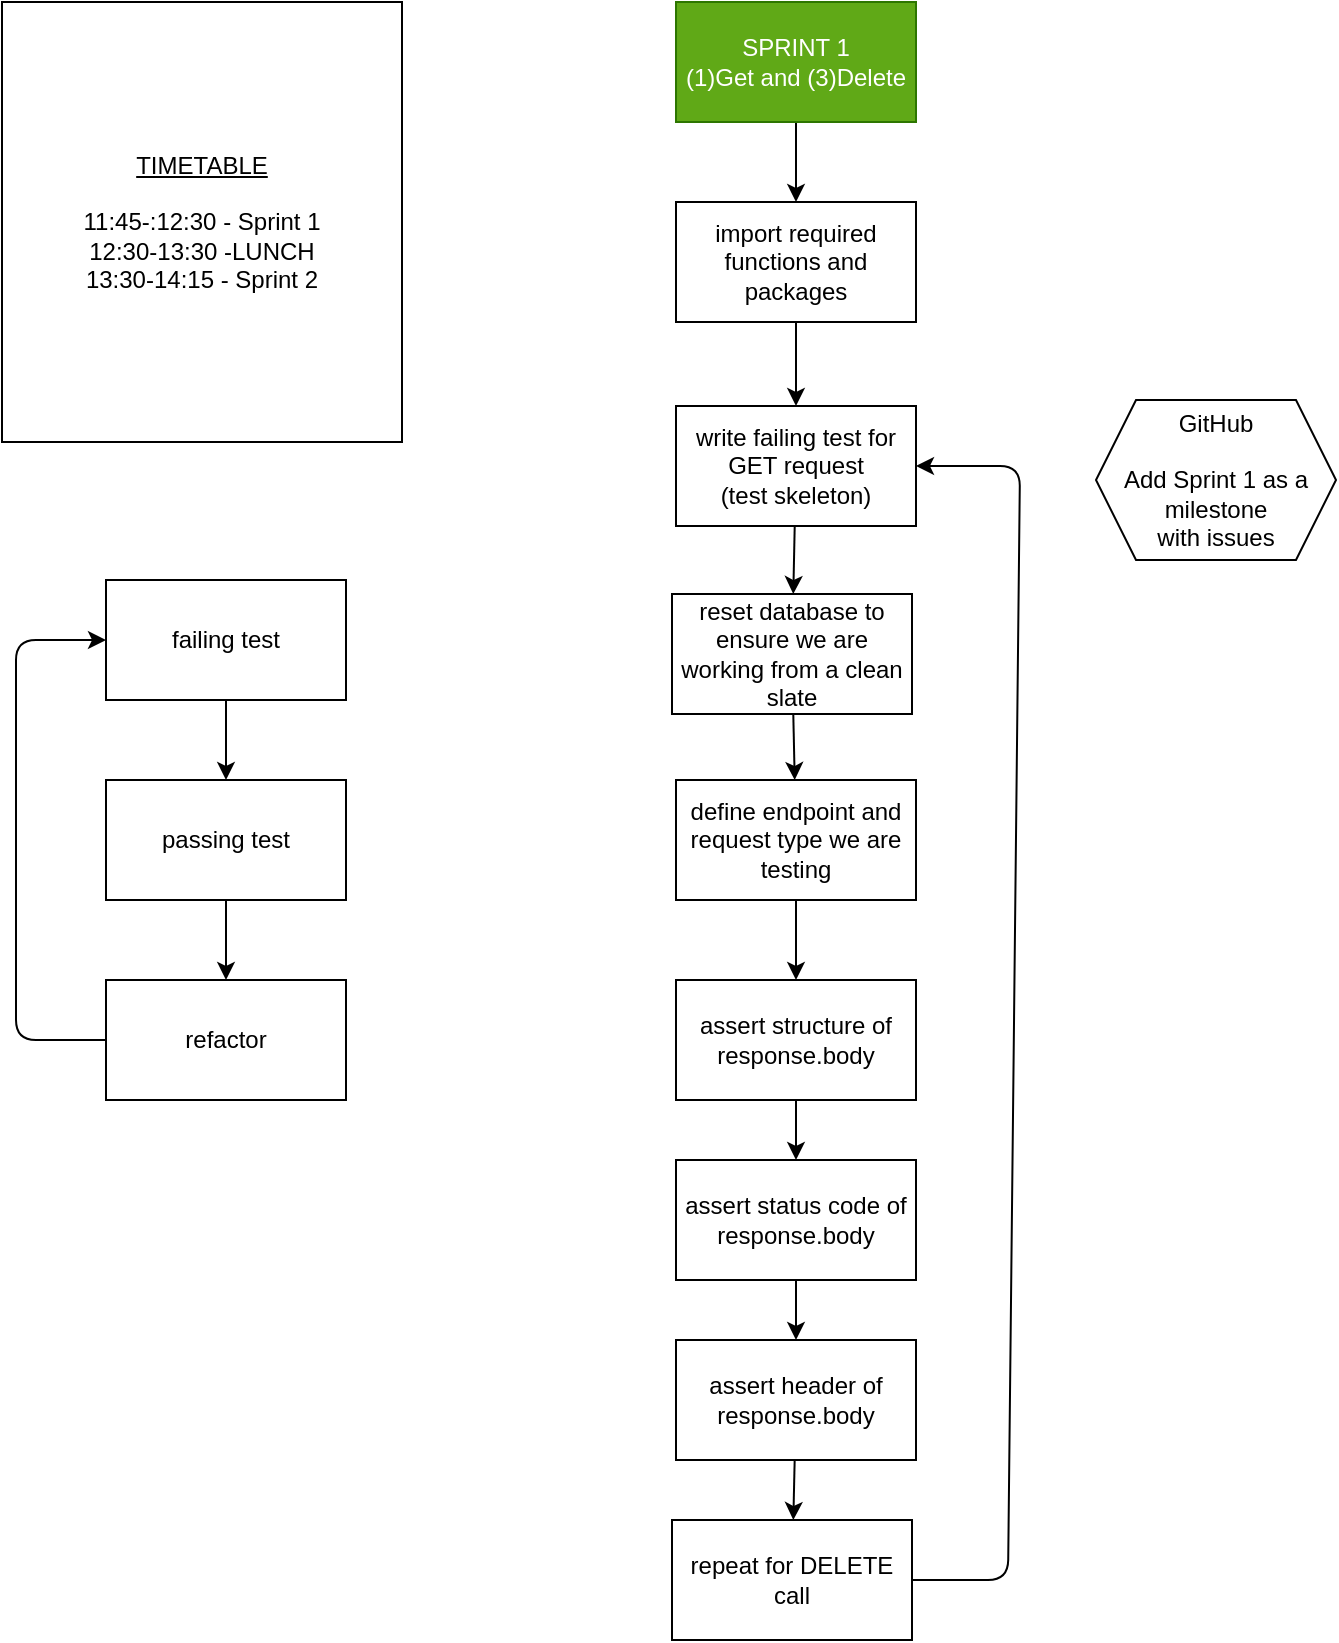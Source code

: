 <mxfile>
    <diagram id="qu6RDYhAJEcuWV4elglb" name="Page-1">
        <mxGraphModel dx="1212" dy="1114" grid="0" gridSize="10" guides="1" tooltips="1" connect="1" arrows="1" fold="1" page="0" pageScale="1" pageWidth="827" pageHeight="1169" math="0" shadow="0">
            <root>
                <mxCell id="0"/>
                <mxCell id="1" parent="0"/>
                <mxCell id="31" value="" style="edgeStyle=none;html=1;" parent="1" source="2" target="29" edge="1">
                    <mxGeometry relative="1" as="geometry"/>
                </mxCell>
                <mxCell id="2" value="SPRINT 1&lt;br&gt;(1)Get and (3)Delete" style="rounded=0;whiteSpace=wrap;html=1;fillColor=#60a917;fontColor=#ffffff;strokeColor=#2D7600;" parent="1" vertex="1">
                    <mxGeometry x="340" y="-189" width="120" height="60" as="geometry"/>
                </mxCell>
                <mxCell id="36" value="" style="edgeStyle=none;html=1;" parent="1" source="3" target="32" edge="1">
                    <mxGeometry relative="1" as="geometry"/>
                </mxCell>
                <mxCell id="3" value="write failing test for GET request &lt;br&gt;(test skeleton)" style="rounded=0;whiteSpace=wrap;html=1;" parent="1" vertex="1">
                    <mxGeometry x="340" y="13" width="120" height="60" as="geometry"/>
                </mxCell>
                <mxCell id="11" value="" style="edgeStyle=none;html=1;" parent="1" source="5" target="10" edge="1">
                    <mxGeometry relative="1" as="geometry"/>
                </mxCell>
                <mxCell id="5" value="define endpoint and request type we are testing" style="rounded=0;whiteSpace=wrap;html=1;" parent="1" vertex="1">
                    <mxGeometry x="340" y="200" width="120" height="60" as="geometry"/>
                </mxCell>
                <mxCell id="18" value="" style="edgeStyle=none;html=1;" parent="1" source="10" target="17" edge="1">
                    <mxGeometry relative="1" as="geometry"/>
                </mxCell>
                <mxCell id="10" value="assert structure of response.body" style="whiteSpace=wrap;html=1;rounded=0;" parent="1" vertex="1">
                    <mxGeometry x="340" y="300" width="120" height="60" as="geometry"/>
                </mxCell>
                <mxCell id="15" value="GitHub&lt;br&gt;&lt;br&gt;Add Sprint 1 as a milestone&lt;br&gt;with issues" style="shape=hexagon;perimeter=hexagonPerimeter2;whiteSpace=wrap;html=1;fixedSize=1;" parent="1" vertex="1">
                    <mxGeometry x="550" y="10" width="120" height="80" as="geometry"/>
                </mxCell>
                <mxCell id="27" value="" style="edgeStyle=none;html=1;" parent="1" source="17" target="26" edge="1">
                    <mxGeometry relative="1" as="geometry"/>
                </mxCell>
                <mxCell id="17" value="assert status code of response.body" style="rounded=0;whiteSpace=wrap;html=1;" parent="1" vertex="1">
                    <mxGeometry x="340" y="390" width="120" height="60" as="geometry"/>
                </mxCell>
                <mxCell id="23" value="" style="edgeStyle=none;html=1;" parent="1" source="19" target="20" edge="1">
                    <mxGeometry relative="1" as="geometry"/>
                </mxCell>
                <mxCell id="19" value="failing test" style="rounded=0;whiteSpace=wrap;html=1;" parent="1" vertex="1">
                    <mxGeometry x="55" y="100" width="120" height="60" as="geometry"/>
                </mxCell>
                <mxCell id="24" value="" style="edgeStyle=none;html=1;" parent="1" source="20" target="21" edge="1">
                    <mxGeometry relative="1" as="geometry"/>
                </mxCell>
                <mxCell id="20" value="passing test" style="rounded=0;whiteSpace=wrap;html=1;" parent="1" vertex="1">
                    <mxGeometry x="55" y="200" width="120" height="60" as="geometry"/>
                </mxCell>
                <mxCell id="21" value="refactor" style="rounded=0;whiteSpace=wrap;html=1;" parent="1" vertex="1">
                    <mxGeometry x="55" y="300" width="120" height="60" as="geometry"/>
                </mxCell>
                <mxCell id="22" value="" style="endArrow=classic;html=1;exitX=0;exitY=0.5;exitDx=0;exitDy=0;entryX=0;entryY=0.5;entryDx=0;entryDy=0;" parent="1" source="21" target="19" edge="1">
                    <mxGeometry width="50" height="50" relative="1" as="geometry">
                        <mxPoint x="245" y="333" as="sourcePoint"/>
                        <mxPoint x="295" y="283" as="targetPoint"/>
                        <Array as="points">
                            <mxPoint x="10" y="330"/>
                            <mxPoint x="10" y="130"/>
                        </Array>
                    </mxGeometry>
                </mxCell>
                <mxCell id="25" value="&lt;u&gt;TIMETABLE&lt;/u&gt;&lt;br&gt;&lt;br&gt;11:45-:12:30 - Sprint 1&lt;br&gt;12:30-13:30 -LUNCH&lt;br&gt;13:30-14:15 - Sprint 2&lt;br&gt;" style="rounded=0;whiteSpace=wrap;html=1;" parent="1" vertex="1">
                    <mxGeometry x="3" y="-189" width="200" height="220" as="geometry"/>
                </mxCell>
                <mxCell id="39" value="" style="edgeStyle=none;html=1;" parent="1" source="26" target="38" edge="1">
                    <mxGeometry relative="1" as="geometry"/>
                </mxCell>
                <mxCell id="26" value="assert header of response.body" style="rounded=0;whiteSpace=wrap;html=1;" parent="1" vertex="1">
                    <mxGeometry x="340" y="480" width="120" height="60" as="geometry"/>
                </mxCell>
                <mxCell id="35" value="" style="edgeStyle=none;html=1;" parent="1" source="29" target="3" edge="1">
                    <mxGeometry relative="1" as="geometry"/>
                </mxCell>
                <mxCell id="29" value="import required functions and packages" style="rounded=0;whiteSpace=wrap;html=1;" parent="1" vertex="1">
                    <mxGeometry x="340" y="-89" width="120" height="60" as="geometry"/>
                </mxCell>
                <mxCell id="37" value="" style="edgeStyle=none;html=1;" parent="1" source="32" target="5" edge="1">
                    <mxGeometry relative="1" as="geometry"/>
                </mxCell>
                <mxCell id="32" value="reset database to ensure we are working from a clean slate" style="rounded=0;whiteSpace=wrap;html=1;" parent="1" vertex="1">
                    <mxGeometry x="338" y="107" width="120" height="60" as="geometry"/>
                </mxCell>
                <mxCell id="38" value="repeat for DELETE call" style="rounded=0;whiteSpace=wrap;html=1;" parent="1" vertex="1">
                    <mxGeometry x="338" y="570" width="120" height="60" as="geometry"/>
                </mxCell>
                <mxCell id="40" value="" style="endArrow=classic;html=1;exitX=1;exitY=0.5;exitDx=0;exitDy=0;entryX=1;entryY=0.5;entryDx=0;entryDy=0;" parent="1" source="38" target="3" edge="1">
                    <mxGeometry width="50" height="50" relative="1" as="geometry">
                        <mxPoint x="288" y="340" as="sourcePoint"/>
                        <mxPoint x="338" y="290" as="targetPoint"/>
                        <Array as="points">
                            <mxPoint x="506" y="600"/>
                            <mxPoint x="512" y="43"/>
                        </Array>
                    </mxGeometry>
                </mxCell>
            </root>
        </mxGraphModel>
    </diagram>
</mxfile>